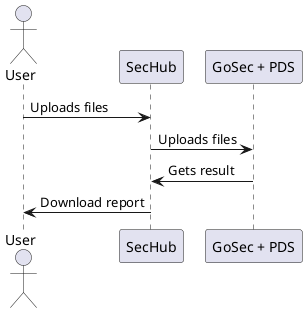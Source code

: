' @startuml
' ' !theme materia
' ' skinparam actorStyle awesome
' "SecHub" as (api)
' "PDS + GoSec" as (pds)
' "User" as user

' user --> api : User uploads \nfiles
' api --> user : API returns \nthe formated result
' api --> pds : API sends prepared\nfiles from user
' pds --> api : Result\nfrom scan
' @enduml
@startuml
actor User
participant SecHub
participant "GoSec + PDS" as gosec

User -> SecHub : Uploads files
SecHub -> gosec : Uploads files
gosec -> SecHub : Gets result
SecHub -> User : Download report
@enduml
